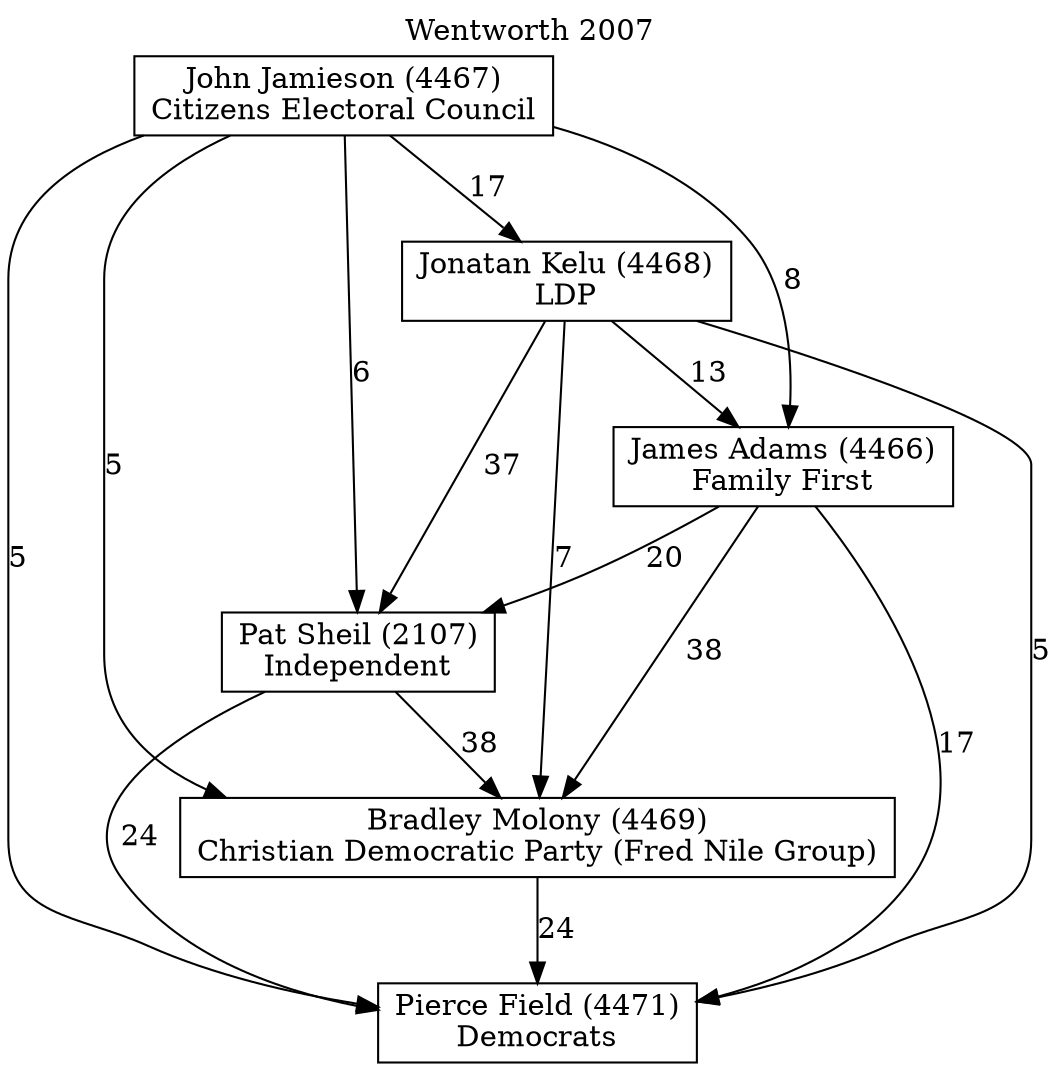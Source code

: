 // House preference flow
digraph "Pierce Field (4471)_Wentworth_2007" {
	graph [label="Wentworth 2007" labelloc=t mclimit=2]
	node [shape=box]
	"Pierce Field (4471)" [label="Pierce Field (4471)
Democrats"]
	"Bradley Molony (4469)" [label="Bradley Molony (4469)
Christian Democratic Party (Fred Nile Group)"]
	"Pat Sheil (2107)" [label="Pat Sheil (2107)
Independent"]
	"James Adams (4466)" [label="James Adams (4466)
Family First"]
	"Jonatan Kelu (4468)" [label="Jonatan Kelu (4468)
LDP"]
	"John Jamieson (4467)" [label="John Jamieson (4467)
Citizens Electoral Council"]
	"Bradley Molony (4469)" -> "Pierce Field (4471)" [label=24]
	"Pat Sheil (2107)" -> "Bradley Molony (4469)" [label=38]
	"James Adams (4466)" -> "Pat Sheil (2107)" [label=20]
	"Jonatan Kelu (4468)" -> "James Adams (4466)" [label=13]
	"John Jamieson (4467)" -> "Jonatan Kelu (4468)" [label=17]
	"Pat Sheil (2107)" -> "Pierce Field (4471)" [label=24]
	"James Adams (4466)" -> "Pierce Field (4471)" [label=17]
	"Jonatan Kelu (4468)" -> "Pierce Field (4471)" [label=5]
	"John Jamieson (4467)" -> "Pierce Field (4471)" [label=5]
	"John Jamieson (4467)" -> "James Adams (4466)" [label=8]
	"Jonatan Kelu (4468)" -> "Pat Sheil (2107)" [label=37]
	"John Jamieson (4467)" -> "Pat Sheil (2107)" [label=6]
	"James Adams (4466)" -> "Bradley Molony (4469)" [label=38]
	"Jonatan Kelu (4468)" -> "Bradley Molony (4469)" [label=7]
	"John Jamieson (4467)" -> "Bradley Molony (4469)" [label=5]
}
